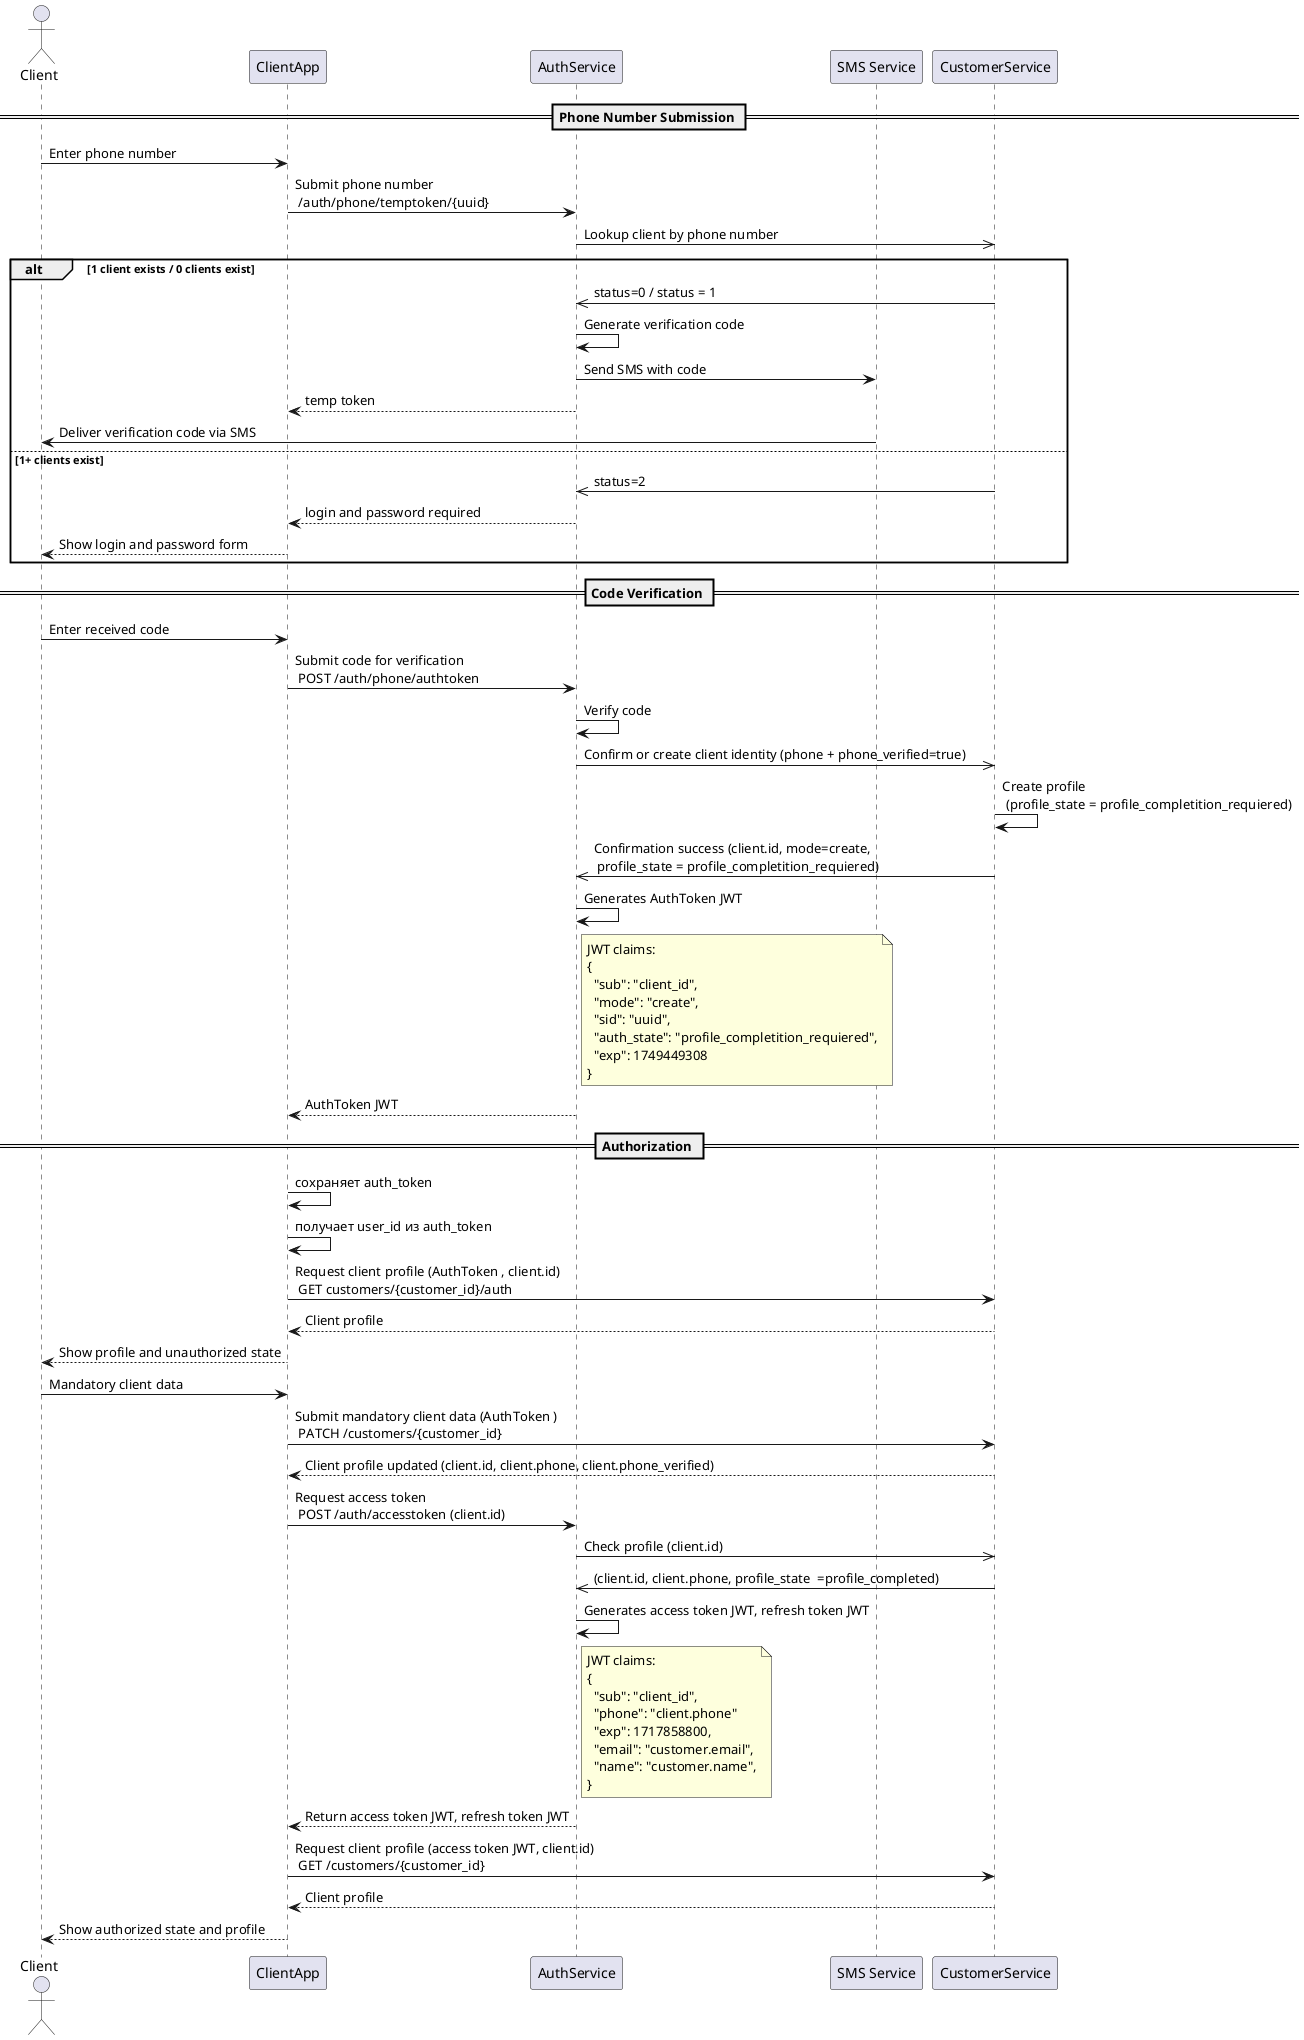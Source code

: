 @startuml
actor Client
participant "ClientApp" as App
participant "AuthService" as Auth
participant "SMS Service" as SMS
participant "CustomerService" as ClientSrv

== Phone Number Submission ==
Client -> App : Enter phone number
App -> Auth : Submit phone number \n /auth/phone/temptoken/{uuid}
Auth ->> ClientSrv : Lookup client by phone number

alt 1 client exists / 0 clients exist
ClientSrv ->> Auth : status=0 / status = 1
Auth -> Auth : Generate verification code
Auth -> SMS : Send SMS with code
Auth --> App : temp token
SMS -> Client : Deliver verification code via SMS

else 1+ clients exist
ClientSrv ->> Auth : status=2
Auth --> App : login and password required
App --> Client :Show login and password form
end
== Code Verification ==
Client -> App : Enter received code
App -> Auth : Submit code for verification \n POST /auth/phone/authtoken
Auth -> Auth : Verify code
Auth ->> ClientSrv : Confirm or create client identity (phone + phone_verified=true)
ClientSrv -> ClientSrv : Create profile \n (profile_state = profile_completition_requiered)
ClientSrv ->> Auth : Confirmation success (client.id, mode=create, \n profile_state = profile_completition_requiered)

Auth -> Auth : Generates AuthToken JWT 
note right of Auth
JWT claims:
{
  "sub": "client_id",
  "mode": "create",
  "sid": "uuid", 
  "auth_state": "profile_completition_requiered",
  "exp": 1749449308
}
end note
Auth --> App : AuthToken JWT

== Authorization ==
App -> App : сохраняет auth_token
App -> App : получает user_id из auth_token
App -> ClientSrv : Request client profile (AuthToken , client.id) \n GET customers/{customer_id}/auth
ClientSrv --> App : Client profile 
App --> Client : Show profile and unauthorized state
Client -> App : Mandatory client data
App -> ClientSrv : Submit mandatory client data (AuthToken ) \n PATCH /customers/{customer_id}
ClientSrv --> App : Client profile updated (client.id, client.phone, client.phone_verified) 

App -> Auth : Request access token \n POST /auth/accesstoken (client.id)

Auth ->> ClientSrv : Check profile (client.id)
ClientSrv ->> Auth : (client.id, client.phone, profile_state  =profile_completed)


Auth -> Auth : Generates access token JWT, refresh token JWT 
note right of Auth
JWT claims:
{
  "sub": "client_id",
  "phone": "client.phone"
  "exp": 1717858800,
  "email": "customer.email",
  "name": "customer.name",
}
end note
Auth --> App : Return access token JWT, refresh token JWT
App -> ClientSrv: Request client profile (access token JWT, client.id) \n GET /customers/{customer_id}

ClientSrv --> App : Client profile 
App --> Client : Show authorized state and profile
@enduml
